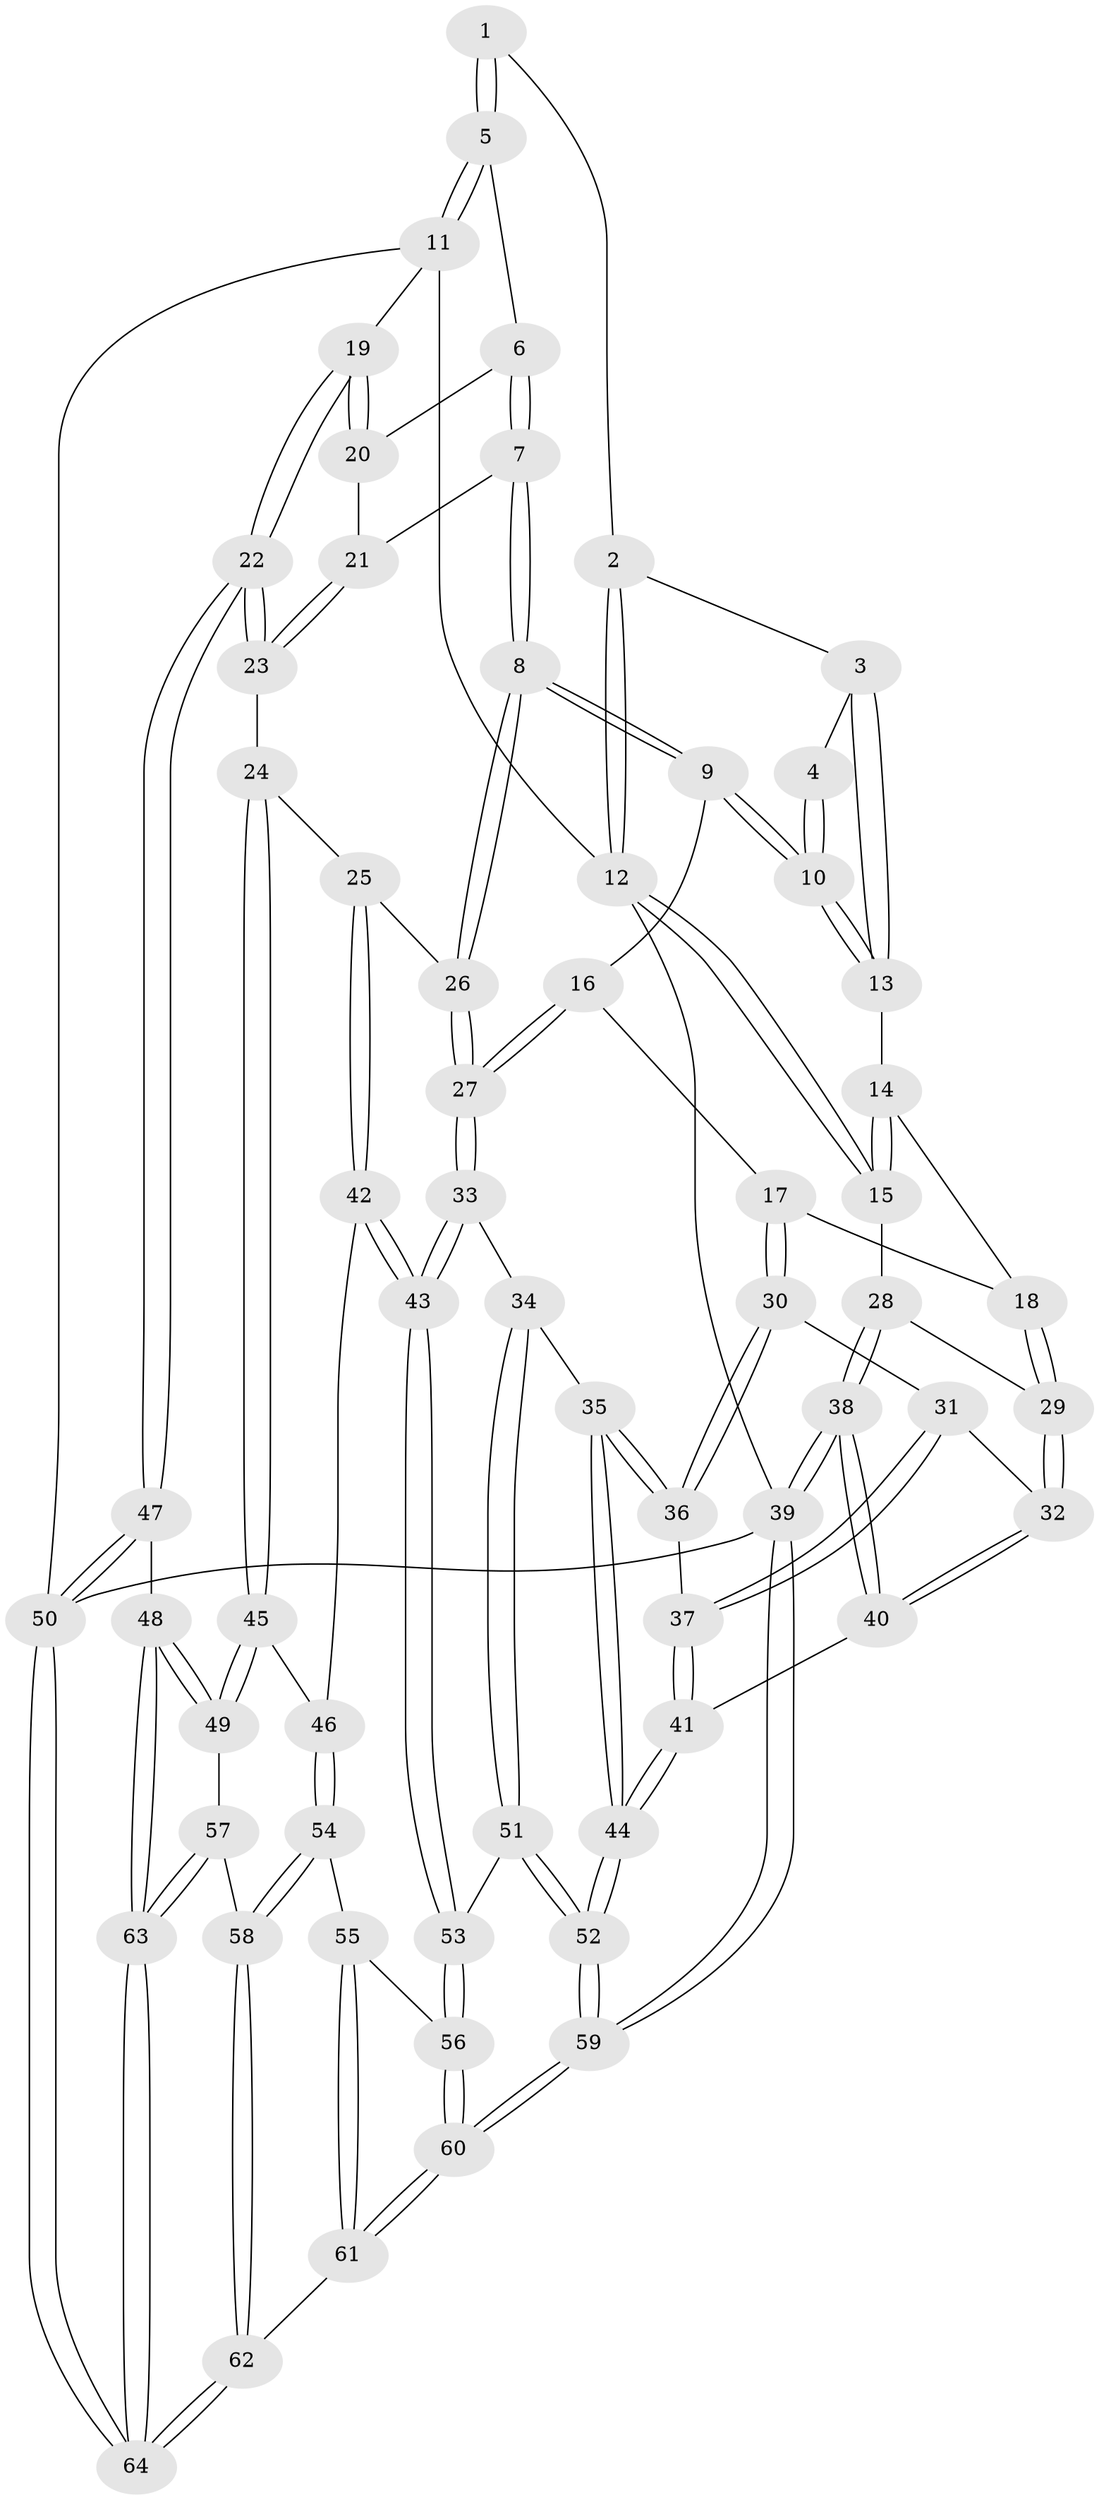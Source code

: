 // coarse degree distribution, {3: 0.07894736842105263, 5: 0.23684210526315788, 4: 0.5789473684210527, 2: 0.02631578947368421, 6: 0.07894736842105263}
// Generated by graph-tools (version 1.1) at 2025/24/03/03/25 07:24:32]
// undirected, 64 vertices, 157 edges
graph export_dot {
graph [start="1"]
  node [color=gray90,style=filled];
  1 [pos="+0.6372948509636986+0"];
  2 [pos="+0.07774062937976878+0"];
  3 [pos="+0.23502795545484134+0.06677726233320928"];
  4 [pos="+0.44791803191508756+0.10543293502148318"];
  5 [pos="+0.7609056080008394+0"];
  6 [pos="+0.7253060393170583+0.14608629859304043"];
  7 [pos="+0.6511155839181496+0.2981689329443956"];
  8 [pos="+0.6299647144357124+0.32272842452252964"];
  9 [pos="+0.5116709878120231+0.3370119791685606"];
  10 [pos="+0.38700560017406826+0.23959383390806085"];
  11 [pos="+1+0"];
  12 [pos="+0+0"];
  13 [pos="+0.28676864347214753+0.20946361452331502"];
  14 [pos="+0.2713409093358239+0.2297543869668815"];
  15 [pos="+0+0.183128782368351"];
  16 [pos="+0.44830121842440435+0.4053855810472308"];
  17 [pos="+0.33940132771805825+0.4718909233100381"];
  18 [pos="+0.1563274074809149+0.4130961334676109"];
  19 [pos="+1+0.39769078262076496"];
  20 [pos="+0.9769476212192527+0.3435769359773339"];
  21 [pos="+0.8624259551296182+0.409380710074356"];
  22 [pos="+1+0.6001498906115688"];
  23 [pos="+0.9028968512085004+0.594404514068214"];
  24 [pos="+0.8994420653571206+0.5954586038739316"];
  25 [pos="+0.7416753539238237+0.5567567215016409"];
  26 [pos="+0.6422608753738027+0.37492704517602776"];
  27 [pos="+0.5150388875820935+0.6540480718648451"];
  28 [pos="+0+0.24562016022068905"];
  29 [pos="+0.143588819834441+0.4172418331582287"];
  30 [pos="+0.34971217150334716+0.550488328352052"];
  31 [pos="+0.20892675751313586+0.5858498591830289"];
  32 [pos="+0.13177544173852837+0.5562017875564161"];
  33 [pos="+0.5123238803900475+0.6733179058540733"];
  34 [pos="+0.39331383919026097+0.6615881778646511"];
  35 [pos="+0.38955136437420274+0.660446091538123"];
  36 [pos="+0.3662965483275385+0.6322496553766037"];
  37 [pos="+0.29840726211816215+0.6354639323010552"];
  38 [pos="+0+0.762149268456195"];
  39 [pos="+0+1"];
  40 [pos="+0.07354407872676666+0.7112681882078606"];
  41 [pos="+0.10735833256680635+0.7322241645797902"];
  42 [pos="+0.6526990762269302+0.6683323017724818"];
  43 [pos="+0.539209516207944+0.6961265648734604"];
  44 [pos="+0.22340088741387293+0.8474207653378816"];
  45 [pos="+0.8128538941856036+0.7725566781062333"];
  46 [pos="+0.7387101916855487+0.7590730952488383"];
  47 [pos="+1+0.612231059546144"];
  48 [pos="+0.8856749981291124+0.8650636862106769"];
  49 [pos="+0.8336549205743242+0.8206705359335448"];
  50 [pos="+1+1"];
  51 [pos="+0.39844286366275156+0.8538894095522277"];
  52 [pos="+0.26412850505689744+0.9731714358658096"];
  53 [pos="+0.5438116091653225+0.8010927450782492"];
  54 [pos="+0.6537201144919423+0.8629006887796374"];
  55 [pos="+0.5749887873944786+0.838812461859319"];
  56 [pos="+0.5478978381609428+0.8087266007704765"];
  57 [pos="+0.7151417841363293+0.903890191762125"];
  58 [pos="+0.6846552247144273+0.899072403187174"];
  59 [pos="+0.2637856383953513+1"];
  60 [pos="+0.27194537178188816+1"];
  61 [pos="+0.5155638113540593+1"];
  62 [pos="+0.5699551358550242+1"];
  63 [pos="+0.9610161432863089+1"];
  64 [pos="+1+1"];
  1 -- 2;
  1 -- 5;
  1 -- 5;
  2 -- 3;
  2 -- 12;
  2 -- 12;
  3 -- 4;
  3 -- 13;
  3 -- 13;
  4 -- 10;
  4 -- 10;
  5 -- 6;
  5 -- 11;
  5 -- 11;
  6 -- 7;
  6 -- 7;
  6 -- 20;
  7 -- 8;
  7 -- 8;
  7 -- 21;
  8 -- 9;
  8 -- 9;
  8 -- 26;
  8 -- 26;
  9 -- 10;
  9 -- 10;
  9 -- 16;
  10 -- 13;
  10 -- 13;
  11 -- 12;
  11 -- 19;
  11 -- 50;
  12 -- 15;
  12 -- 15;
  12 -- 39;
  13 -- 14;
  14 -- 15;
  14 -- 15;
  14 -- 18;
  15 -- 28;
  16 -- 17;
  16 -- 27;
  16 -- 27;
  17 -- 18;
  17 -- 30;
  17 -- 30;
  18 -- 29;
  18 -- 29;
  19 -- 20;
  19 -- 20;
  19 -- 22;
  19 -- 22;
  20 -- 21;
  21 -- 23;
  21 -- 23;
  22 -- 23;
  22 -- 23;
  22 -- 47;
  22 -- 47;
  23 -- 24;
  24 -- 25;
  24 -- 45;
  24 -- 45;
  25 -- 26;
  25 -- 42;
  25 -- 42;
  26 -- 27;
  26 -- 27;
  27 -- 33;
  27 -- 33;
  28 -- 29;
  28 -- 38;
  28 -- 38;
  29 -- 32;
  29 -- 32;
  30 -- 31;
  30 -- 36;
  30 -- 36;
  31 -- 32;
  31 -- 37;
  31 -- 37;
  32 -- 40;
  32 -- 40;
  33 -- 34;
  33 -- 43;
  33 -- 43;
  34 -- 35;
  34 -- 51;
  34 -- 51;
  35 -- 36;
  35 -- 36;
  35 -- 44;
  35 -- 44;
  36 -- 37;
  37 -- 41;
  37 -- 41;
  38 -- 39;
  38 -- 39;
  38 -- 40;
  38 -- 40;
  39 -- 59;
  39 -- 59;
  39 -- 50;
  40 -- 41;
  41 -- 44;
  41 -- 44;
  42 -- 43;
  42 -- 43;
  42 -- 46;
  43 -- 53;
  43 -- 53;
  44 -- 52;
  44 -- 52;
  45 -- 46;
  45 -- 49;
  45 -- 49;
  46 -- 54;
  46 -- 54;
  47 -- 48;
  47 -- 50;
  47 -- 50;
  48 -- 49;
  48 -- 49;
  48 -- 63;
  48 -- 63;
  49 -- 57;
  50 -- 64;
  50 -- 64;
  51 -- 52;
  51 -- 52;
  51 -- 53;
  52 -- 59;
  52 -- 59;
  53 -- 56;
  53 -- 56;
  54 -- 55;
  54 -- 58;
  54 -- 58;
  55 -- 56;
  55 -- 61;
  55 -- 61;
  56 -- 60;
  56 -- 60;
  57 -- 58;
  57 -- 63;
  57 -- 63;
  58 -- 62;
  58 -- 62;
  59 -- 60;
  59 -- 60;
  60 -- 61;
  60 -- 61;
  61 -- 62;
  62 -- 64;
  62 -- 64;
  63 -- 64;
  63 -- 64;
}
